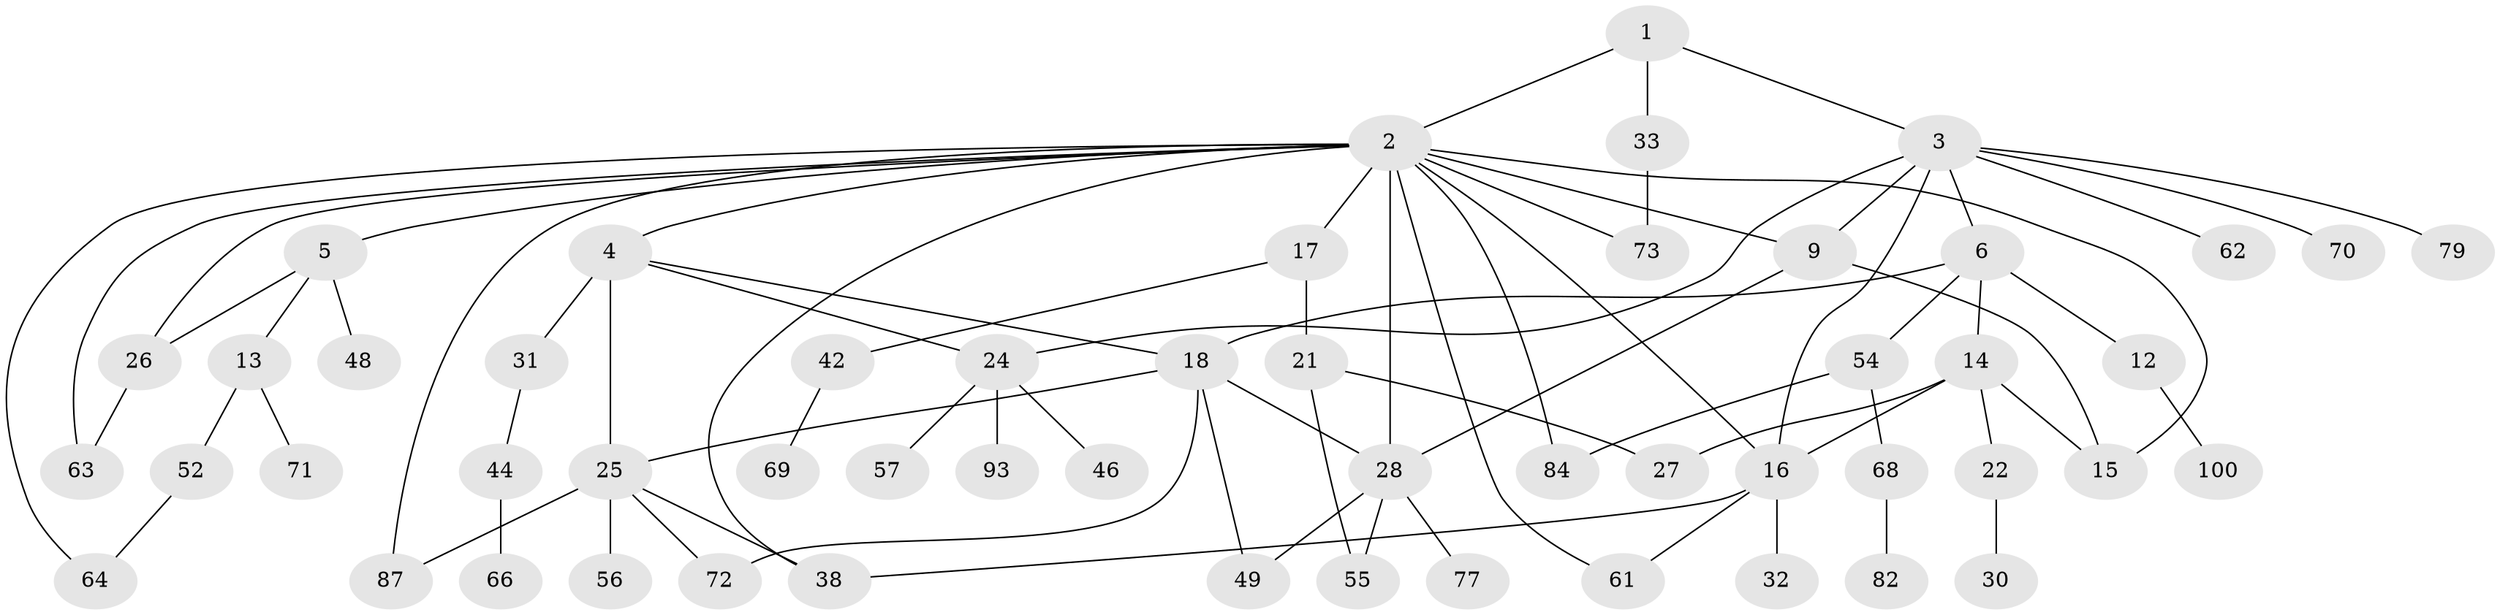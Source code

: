 // original degree distribution, {4: 0.07407407407407407, 5: 0.06481481481481481, 8: 0.018518518518518517, 6: 0.046296296296296294, 3: 0.10185185185185185, 1: 0.35185185185185186, 2: 0.32407407407407407, 7: 0.018518518518518517}
// Generated by graph-tools (version 1.1) at 2025/13/03/09/25 04:13:20]
// undirected, 54 vertices, 76 edges
graph export_dot {
graph [start="1"]
  node [color=gray90,style=filled];
  1 [super="+11"];
  2 [super="+60+7"];
  3 [super="+23"];
  4;
  5;
  6 [super="+45"];
  9 [super="+10"];
  12;
  13;
  14 [super="+89+98+92+67"];
  15 [super="+59+41"];
  16 [super="+29+53+97"];
  17;
  18 [super="+20"];
  21 [super="+78+107"];
  22;
  24;
  25;
  26;
  27;
  28 [super="+81+37"];
  30 [super="+58+65"];
  31;
  32 [super="+94"];
  33 [super="+35"];
  38 [super="+95+99"];
  42;
  44;
  46;
  48;
  49 [super="+50+83"];
  52;
  54;
  55;
  56;
  57;
  61;
  62;
  63;
  64;
  66;
  68;
  69;
  70;
  71 [super="+90"];
  72;
  73 [super="+105"];
  77;
  79;
  82 [super="+85"];
  84;
  87;
  93;
  100;
  1 -- 2;
  1 -- 3;
  1 -- 33;
  2 -- 4;
  2 -- 5;
  2 -- 64;
  2 -- 84;
  2 -- 38;
  2 -- 73;
  2 -- 15;
  2 -- 16 [weight=2];
  2 -- 17;
  2 -- 87;
  2 -- 26;
  2 -- 28 [weight=2];
  2 -- 61;
  2 -- 63;
  2 -- 9;
  3 -- 6;
  3 -- 9;
  3 -- 62;
  3 -- 70;
  3 -- 79;
  3 -- 16;
  3 -- 24;
  4 -- 18;
  4 -- 25;
  4 -- 31;
  4 -- 24;
  5 -- 13;
  5 -- 26;
  5 -- 48;
  6 -- 12;
  6 -- 14;
  6 -- 54;
  6 -- 18;
  9 -- 28;
  9 -- 15;
  12 -- 100;
  13 -- 52;
  13 -- 71;
  14 -- 16;
  14 -- 22;
  14 -- 27;
  14 -- 15;
  16 -- 32;
  16 -- 38;
  16 -- 61;
  17 -- 21;
  17 -- 42;
  18 -- 49 [weight=2];
  18 -- 72;
  18 -- 25;
  18 -- 28;
  21 -- 27;
  21 -- 55;
  22 -- 30;
  24 -- 46;
  24 -- 57;
  24 -- 93;
  25 -- 38;
  25 -- 56;
  25 -- 72;
  25 -- 87;
  26 -- 63;
  28 -- 49;
  28 -- 55;
  28 -- 77;
  31 -- 44;
  33 -- 73;
  42 -- 69;
  44 -- 66;
  52 -- 64;
  54 -- 68;
  54 -- 84;
  68 -- 82;
}
